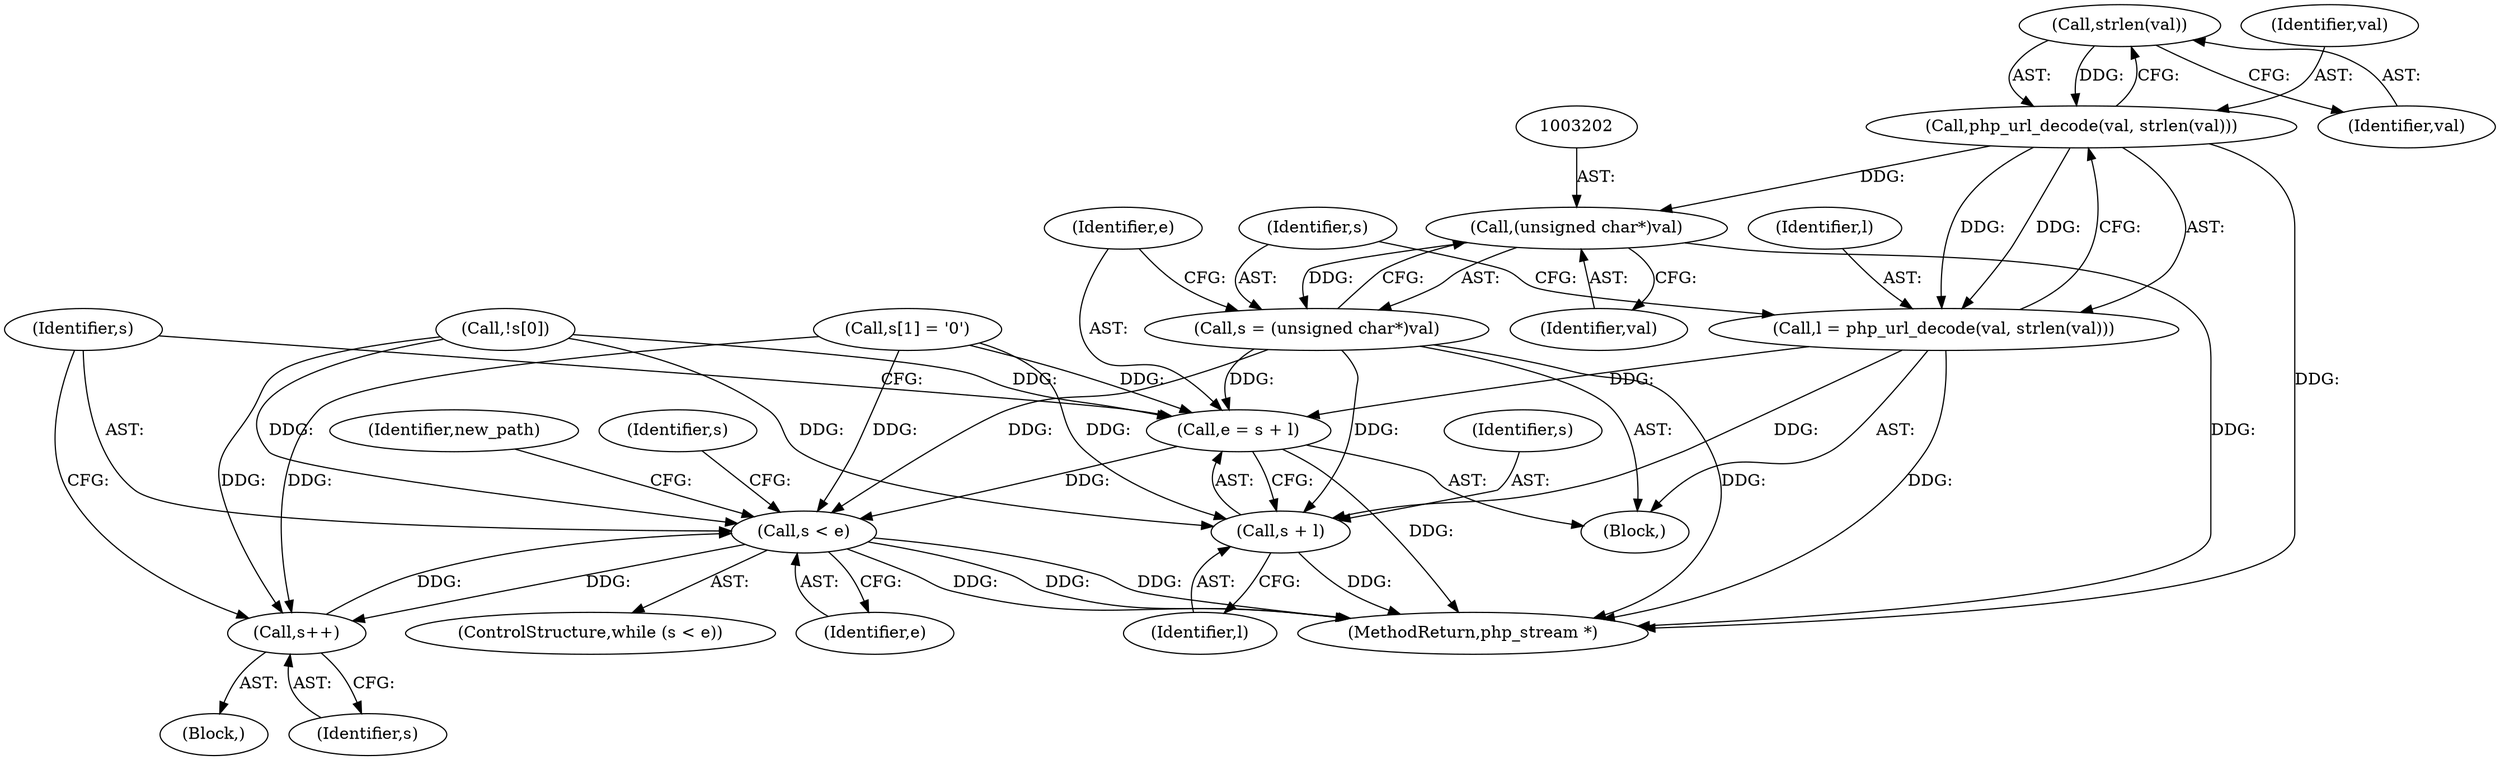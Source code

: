 digraph "0_php-src_523f230c831d7b33353203fa34aee4e92ac12bba@API" {
"1003197" [label="(Call,strlen(val))"];
"1003195" [label="(Call,php_url_decode(val, strlen(val)))"];
"1003193" [label="(Call,l = php_url_decode(val, strlen(val)))"];
"1003204" [label="(Call,e = s + l)"];
"1003210" [label="(Call,s < e)"];
"1003220" [label="(Call,s++)"];
"1003206" [label="(Call,s + l)"];
"1003201" [label="(Call,(unsigned char*)val)"];
"1003199" [label="(Call,s = (unsigned char*)val)"];
"1003193" [label="(Call,l = php_url_decode(val, strlen(val)))"];
"1003195" [label="(Call,php_url_decode(val, strlen(val)))"];
"1003196" [label="(Identifier,val)"];
"1003197" [label="(Call,strlen(val))"];
"1003201" [label="(Call,(unsigned char*)val)"];
"1003194" [label="(Identifier,l)"];
"1003051" [label="(Call,s[1] = '\0')"];
"1003030" [label="(Call,!s[0])"];
"1003225" [label="(Identifier,new_path)"];
"1003211" [label="(Identifier,s)"];
"1003213" [label="(Block,)"];
"1003210" [label="(Call,s < e)"];
"1003209" [label="(ControlStructure,while (s < e))"];
"1003221" [label="(Identifier,s)"];
"1003206" [label="(Call,s + l)"];
"1003198" [label="(Identifier,val)"];
"1003189" [label="(Block,)"];
"1003205" [label="(Identifier,e)"];
"1003207" [label="(Identifier,s)"];
"1003212" [label="(Identifier,e)"];
"1003203" [label="(Identifier,val)"];
"1003208" [label="(Identifier,l)"];
"1003217" [label="(Identifier,s)"];
"1003220" [label="(Call,s++)"];
"1003241" [label="(MethodReturn,php_stream *)"];
"1003200" [label="(Identifier,s)"];
"1003204" [label="(Call,e = s + l)"];
"1003199" [label="(Call,s = (unsigned char*)val)"];
"1003197" -> "1003195"  [label="AST: "];
"1003197" -> "1003198"  [label="CFG: "];
"1003198" -> "1003197"  [label="AST: "];
"1003195" -> "1003197"  [label="CFG: "];
"1003197" -> "1003195"  [label="DDG: "];
"1003195" -> "1003193"  [label="AST: "];
"1003196" -> "1003195"  [label="AST: "];
"1003193" -> "1003195"  [label="CFG: "];
"1003195" -> "1003241"  [label="DDG: "];
"1003195" -> "1003193"  [label="DDG: "];
"1003195" -> "1003193"  [label="DDG: "];
"1003195" -> "1003201"  [label="DDG: "];
"1003193" -> "1003189"  [label="AST: "];
"1003194" -> "1003193"  [label="AST: "];
"1003200" -> "1003193"  [label="CFG: "];
"1003193" -> "1003241"  [label="DDG: "];
"1003193" -> "1003204"  [label="DDG: "];
"1003193" -> "1003206"  [label="DDG: "];
"1003204" -> "1003189"  [label="AST: "];
"1003204" -> "1003206"  [label="CFG: "];
"1003205" -> "1003204"  [label="AST: "];
"1003206" -> "1003204"  [label="AST: "];
"1003211" -> "1003204"  [label="CFG: "];
"1003204" -> "1003241"  [label="DDG: "];
"1003051" -> "1003204"  [label="DDG: "];
"1003199" -> "1003204"  [label="DDG: "];
"1003030" -> "1003204"  [label="DDG: "];
"1003204" -> "1003210"  [label="DDG: "];
"1003210" -> "1003209"  [label="AST: "];
"1003210" -> "1003212"  [label="CFG: "];
"1003211" -> "1003210"  [label="AST: "];
"1003212" -> "1003210"  [label="AST: "];
"1003217" -> "1003210"  [label="CFG: "];
"1003225" -> "1003210"  [label="CFG: "];
"1003210" -> "1003241"  [label="DDG: "];
"1003210" -> "1003241"  [label="DDG: "];
"1003210" -> "1003241"  [label="DDG: "];
"1003051" -> "1003210"  [label="DDG: "];
"1003220" -> "1003210"  [label="DDG: "];
"1003030" -> "1003210"  [label="DDG: "];
"1003199" -> "1003210"  [label="DDG: "];
"1003210" -> "1003220"  [label="DDG: "];
"1003220" -> "1003213"  [label="AST: "];
"1003220" -> "1003221"  [label="CFG: "];
"1003221" -> "1003220"  [label="AST: "];
"1003211" -> "1003220"  [label="CFG: "];
"1003051" -> "1003220"  [label="DDG: "];
"1003030" -> "1003220"  [label="DDG: "];
"1003206" -> "1003208"  [label="CFG: "];
"1003207" -> "1003206"  [label="AST: "];
"1003208" -> "1003206"  [label="AST: "];
"1003206" -> "1003241"  [label="DDG: "];
"1003051" -> "1003206"  [label="DDG: "];
"1003199" -> "1003206"  [label="DDG: "];
"1003030" -> "1003206"  [label="DDG: "];
"1003201" -> "1003199"  [label="AST: "];
"1003201" -> "1003203"  [label="CFG: "];
"1003202" -> "1003201"  [label="AST: "];
"1003203" -> "1003201"  [label="AST: "];
"1003199" -> "1003201"  [label="CFG: "];
"1003201" -> "1003241"  [label="DDG: "];
"1003201" -> "1003199"  [label="DDG: "];
"1003199" -> "1003189"  [label="AST: "];
"1003200" -> "1003199"  [label="AST: "];
"1003205" -> "1003199"  [label="CFG: "];
"1003199" -> "1003241"  [label="DDG: "];
}
